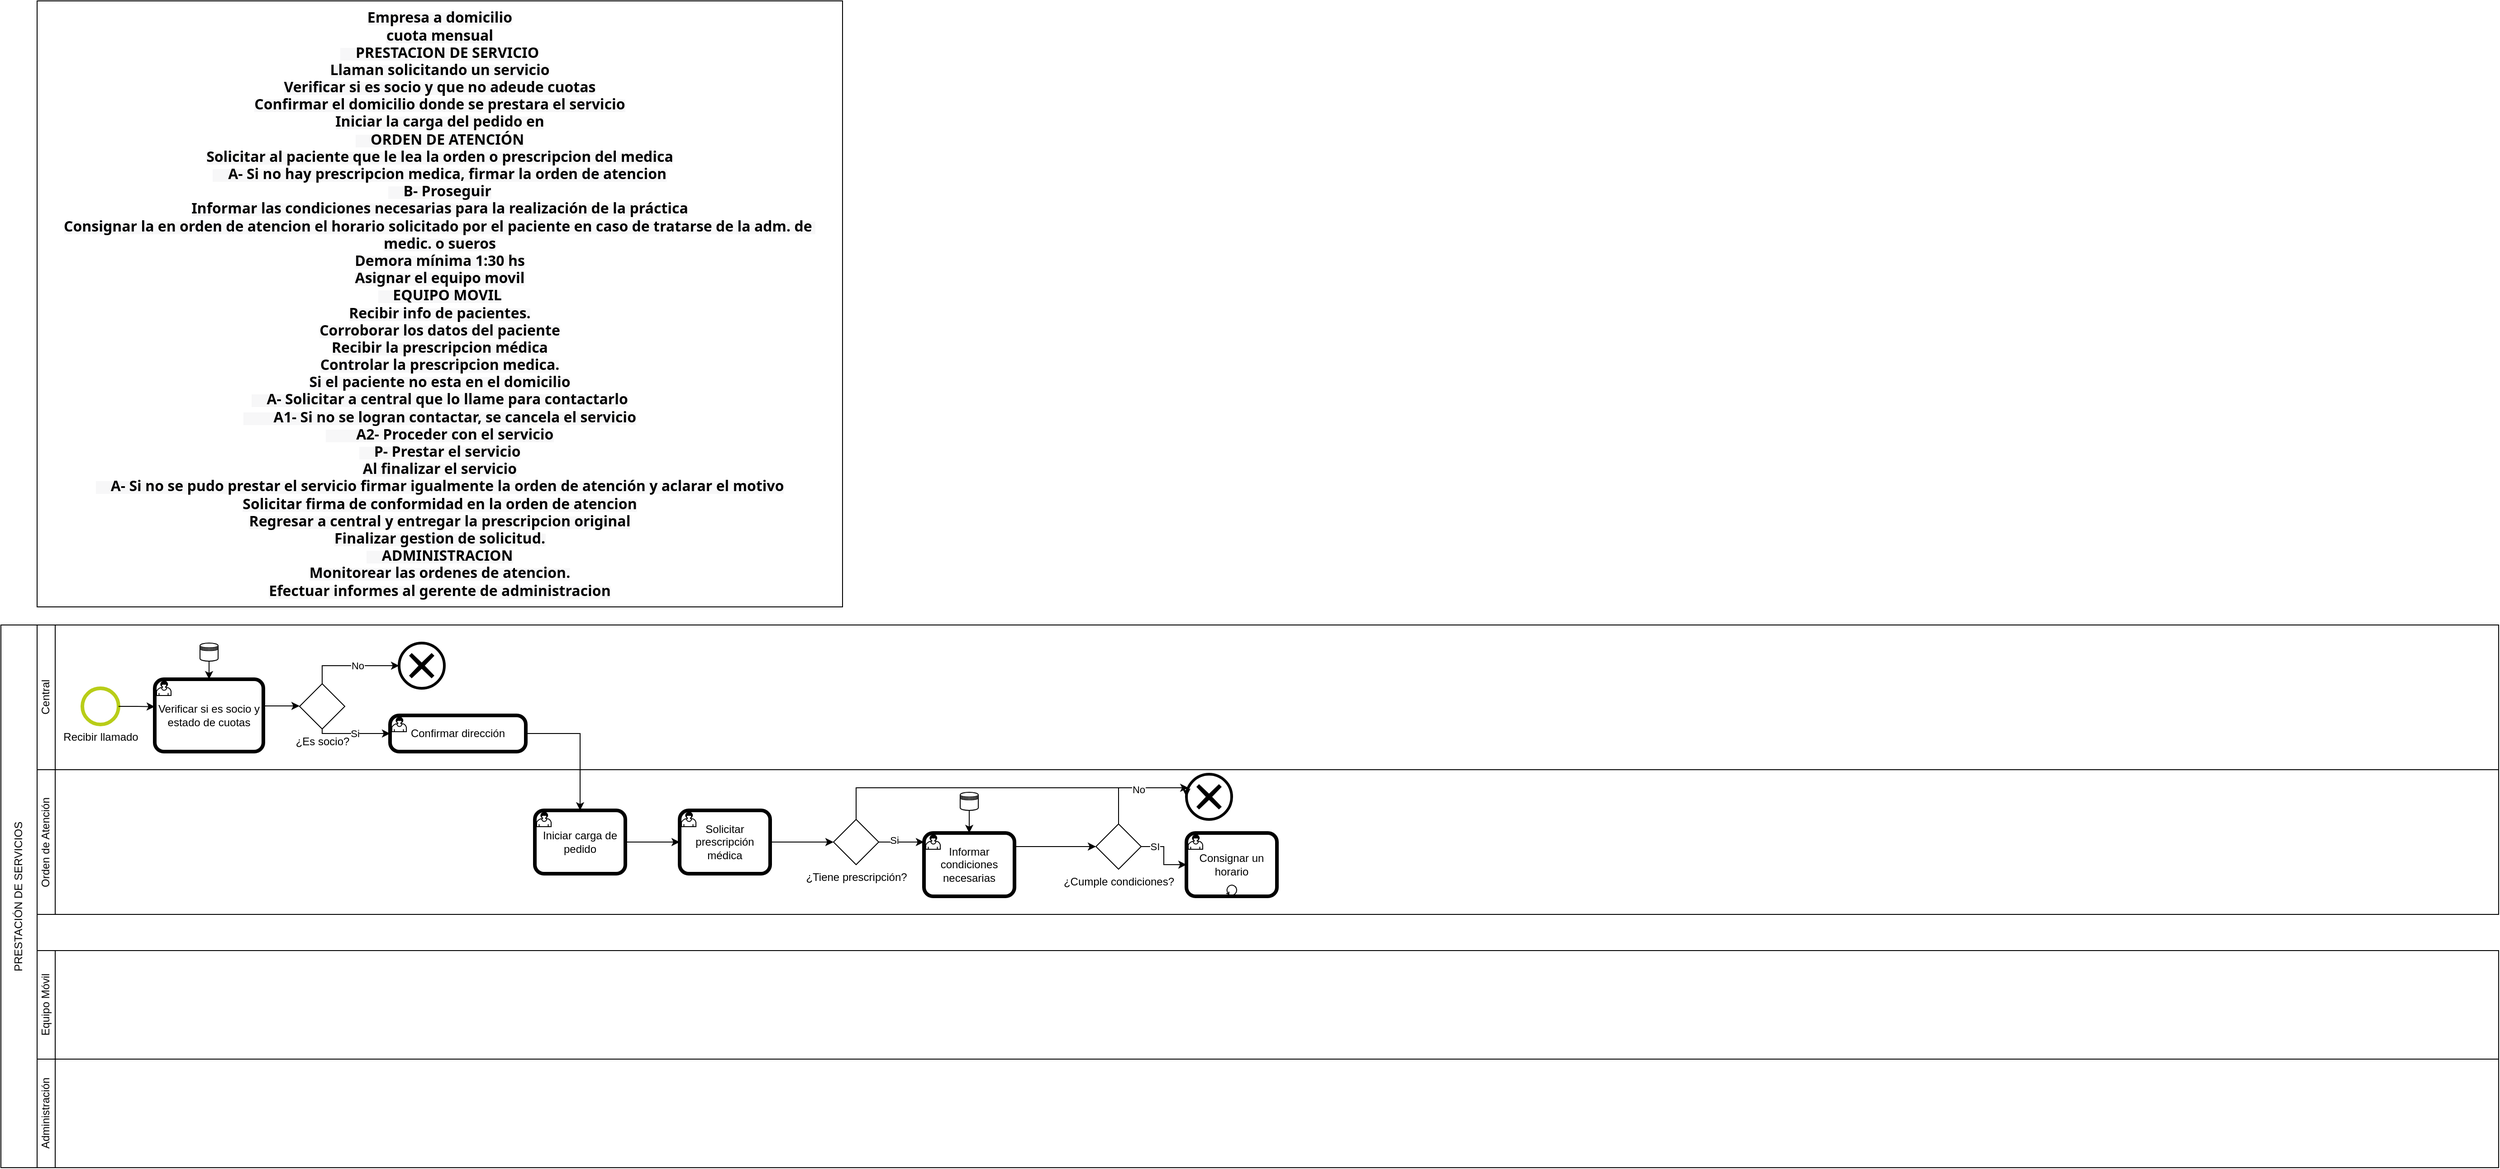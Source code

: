 <mxfile version="26.2.12">
  <diagram name="Page-1" id="2a216829-ef6e-dabb-86c1-c78162f3ba2b">
    <mxGraphModel dx="1420" dy="1886" grid="1" gridSize="10" guides="1" tooltips="1" connect="1" arrows="1" fold="1" page="1" pageScale="1" pageWidth="850" pageHeight="1100" background="none" math="0" shadow="0">
      <root>
        <mxCell id="0" />
        <mxCell id="1" parent="0" />
        <mxCell id="kCDRWN4eHYptyOttCMa9-4" value="PRESTACIÓN DE SERVICIOS" style="rounded=0;whiteSpace=wrap;html=1;flipV=1;flipH=1;direction=east;textDirection=vertical-lr;rotation=-180;" vertex="1" parent="1">
          <mxGeometry x="80" y="120" width="40" height="600" as="geometry" />
        </mxCell>
        <mxCell id="kCDRWN4eHYptyOttCMa9-5" value="" style="rounded=0;whiteSpace=wrap;html=1;" vertex="1" parent="1">
          <mxGeometry x="120" y="120" width="2720" height="160" as="geometry" />
        </mxCell>
        <mxCell id="kCDRWN4eHYptyOttCMa9-6" value="" style="rounded=0;whiteSpace=wrap;html=1;" vertex="1" parent="1">
          <mxGeometry x="140" y="280" width="2700" height="160" as="geometry" />
        </mxCell>
        <mxCell id="kCDRWN4eHYptyOttCMa9-7" value="" style="rounded=0;whiteSpace=wrap;html=1;" vertex="1" parent="1">
          <mxGeometry x="120" y="480" width="2720" height="120" as="geometry" />
        </mxCell>
        <mxCell id="kCDRWN4eHYptyOttCMa9-8" value="" style="rounded=0;whiteSpace=wrap;html=1;" vertex="1" parent="1">
          <mxGeometry x="120" y="600" width="2720" height="120" as="geometry" />
        </mxCell>
        <mxCell id="kCDRWN4eHYptyOttCMa9-9" value="Central" style="rounded=0;whiteSpace=wrap;html=1;textDirection=vertical-rl;flipH=0;flipV=0;direction=east;rotation=-180;" vertex="1" parent="1">
          <mxGeometry x="120" y="120" width="20" height="160" as="geometry" />
        </mxCell>
        <mxCell id="kCDRWN4eHYptyOttCMa9-10" value="Orden de Atención" style="rounded=0;whiteSpace=wrap;html=1;textDirection=vertical-rl;flipH=0;flipV=0;direction=east;rotation=180;" vertex="1" parent="1">
          <mxGeometry x="120" y="280" width="20" height="160" as="geometry" />
        </mxCell>
        <mxCell id="kCDRWN4eHYptyOttCMa9-11" value="Equipo Móvil" style="rounded=0;whiteSpace=wrap;html=1;textDirection=vertical-rl;flipH=0;flipV=0;direction=east;rotation=180;" vertex="1" parent="1">
          <mxGeometry x="120" y="480" width="20" height="120" as="geometry" />
        </mxCell>
        <mxCell id="kCDRWN4eHYptyOttCMa9-12" value="Administración" style="rounded=0;whiteSpace=wrap;html=1;textDirection=vertical-rl;flipH=0;flipV=0;direction=east;rotation=180;" vertex="1" parent="1">
          <mxGeometry x="120" y="600" width="20" height="120" as="geometry" />
        </mxCell>
        <mxCell id="ayf5M_BBxmVtLlnQ4Gre-3" value="Recibir llamado" style="points=[[0.145,0.145,0],[0.5,0,0],[0.855,0.145,0],[1,0.5,0],[0.855,0.855,0],[0.5,1,0],[0.145,0.855,0],[0,0.5,0]];shape=mxgraph.bpmn.event;html=1;verticalLabelPosition=bottom;labelBackgroundColor=#ffffff;verticalAlign=top;align=center;perimeter=ellipsePerimeter;outlineConnect=0;aspect=fixed;outline=standard;symbol=general;strokeColor=#b8cd18;strokeWidth=4;" vertex="1" parent="1">
          <mxGeometry x="170" y="190" width="40" height="40" as="geometry" />
        </mxCell>
        <mxCell id="ayf5M_BBxmVtLlnQ4Gre-4" value="&lt;span style=&quot;text-align: left; background-color: oklab(0.679 0.003 -0.011 / 0.078);&quot;&gt;&lt;font face=&quot;gg sans, Noto Sans, Helvetica Neue, Helvetica, Arial, sans-serif&quot;&gt;&lt;span style=&quot;font-size: 16px; white-space-collapse: break-spaces;&quot;&gt;&lt;b&gt;Empresa a domicilio&lt;br/&gt;cuota mensual&lt;br/&gt;    PRESTACION DE SERVICIO&lt;br/&gt;Llaman solicitando un servicio&lt;br/&gt;Verificar si es socio y que no adeude cuotas&lt;br/&gt;Confirmar el domicilio donde se prestara el servicio&lt;br/&gt;Iniciar la carga del pedido en&lt;br/&gt;    ORDEN DE ATENCIÓN&lt;br/&gt;Solicitar al paciente que le lea la orden o prescripcion del medica&lt;br/&gt;    A- Si no hay prescripcion medica, firmar la orden de atencion&lt;br/&gt;    B- Proseguir&lt;br/&gt;Informar las condiciones necesarias para la realización de la práctica&lt;br/&gt;Consignar la en orden de atencion el horario solicitado por el paciente en caso de tratarse de la adm. de medic. o sueros&lt;br/&gt;Demora mínima 1:30 hs&lt;/b&gt;&lt;/span&gt;&lt;/font&gt;&lt;b style=&quot;font-family: &amp;quot;gg sans&amp;quot;, &amp;quot;Noto Sans&amp;quot;, &amp;quot;Helvetica Neue&amp;quot;, Helvetica, Arial, sans-serif; font-size: 16px; white-space-collapse: break-spaces;&quot;&gt;&lt;br/&gt;Asignar el equipo movil&lt;br&gt;    EQUIPO MOVIL&lt;br&gt;Recibir info de pacientes.&lt;br&gt;Corroborar los datos del paciente&lt;br&gt;Recibir la prescripcion médica&lt;br&gt;Controlar la prescripcion medica.&lt;br&gt;Si el paciente no esta en el domicilio&lt;br&gt;    A- Solicitar a central que lo llame para contactarlo&lt;br&gt;        A1- Si no se logran contactar, se cancela el servicio&lt;br&gt;        A2- Proceder con el servicio&lt;br&gt;    P- Prestar el servicio&lt;br&gt;Al finalizar el servicio&lt;br&gt;    A- Si no se pudo prestar el servicio firmar igualmente la orden de atención y aclarar el motivo&lt;br&gt;Solicitar firma de conformidad en la orden de atencion&lt;br&gt;Regresar a central y entregar la prescripcion original&lt;br&gt;Finalizar gestion de solicitud.&lt;br&gt;    ADMINISTRACION&lt;br&gt;Monitorear las ordenes de atencion.&lt;br&gt;Efectuar informes al gerente de administracion&lt;/b&gt;&lt;/span&gt;" style="whiteSpace=wrap;html=1;" vertex="1" parent="1">
          <mxGeometry x="120" y="-570" width="890" height="670" as="geometry" />
        </mxCell>
        <mxCell id="ayf5M_BBxmVtLlnQ4Gre-5" value="Verificar si es socio y estado de cuotas" style="points=[[0.25,0,0],[0.5,0,0],[0.75,0,0],[1,0.25,0],[1,0.5,0],[1,0.75,0],[0.75,1,0],[0.5,1,0],[0.25,1,0],[0,0.75,0],[0,0.5,0],[0,0.25,0]];shape=mxgraph.bpmn.task;whiteSpace=wrap;rectStyle=rounded;size=10;html=1;container=1;expand=0;collapsible=0;bpmnShapeType=call;taskMarker=user;" vertex="1" parent="1">
          <mxGeometry x="250" y="180" width="120" height="80" as="geometry" />
        </mxCell>
        <mxCell id="ayf5M_BBxmVtLlnQ4Gre-6" style="edgeStyle=orthogonalEdgeStyle;rounded=0;orthogonalLoop=1;jettySize=auto;html=1;entryX=0;entryY=0.379;entryDx=0;entryDy=0;entryPerimeter=0;" edge="1" parent="1" source="ayf5M_BBxmVtLlnQ4Gre-3" target="ayf5M_BBxmVtLlnQ4Gre-5">
          <mxGeometry relative="1" as="geometry" />
        </mxCell>
        <mxCell id="ayf5M_BBxmVtLlnQ4Gre-37" style="edgeStyle=orthogonalEdgeStyle;rounded=0;orthogonalLoop=1;jettySize=auto;html=1;" edge="1" parent="1" source="ayf5M_BBxmVtLlnQ4Gre-7" target="ayf5M_BBxmVtLlnQ4Gre-5">
          <mxGeometry relative="1" as="geometry" />
        </mxCell>
        <mxCell id="ayf5M_BBxmVtLlnQ4Gre-7" value="" style="shape=datastore;html=1;labelPosition=center;verticalLabelPosition=bottom;align=center;verticalAlign=top;" vertex="1" parent="1">
          <mxGeometry x="300" y="140" width="20" height="20" as="geometry" />
        </mxCell>
        <mxCell id="ayf5M_BBxmVtLlnQ4Gre-9" value="¿Es socio?" style="points=[[0.25,0.25,0],[0.5,0,0],[0.75,0.25,0],[1,0.5,0],[0.75,0.75,0],[0.5,1,0],[0.25,0.75,0],[0,0.5,0]];shape=mxgraph.bpmn.gateway2;html=1;verticalLabelPosition=bottom;labelBackgroundColor=#ffffff;verticalAlign=top;align=center;perimeter=rhombusPerimeter;outlineConnect=0;outline=none;symbol=none;" vertex="1" parent="1">
          <mxGeometry x="410" y="185" width="50" height="50" as="geometry" />
        </mxCell>
        <mxCell id="ayf5M_BBxmVtLlnQ4Gre-10" style="edgeStyle=orthogonalEdgeStyle;rounded=0;orthogonalLoop=1;jettySize=auto;html=1;entryX=0;entryY=0.5;entryDx=0;entryDy=0;entryPerimeter=0;exitX=1.014;exitY=0.369;exitDx=0;exitDy=0;exitPerimeter=0;" edge="1" parent="1" source="ayf5M_BBxmVtLlnQ4Gre-5" target="ayf5M_BBxmVtLlnQ4Gre-9">
          <mxGeometry relative="1" as="geometry" />
        </mxCell>
        <mxCell id="ayf5M_BBxmVtLlnQ4Gre-12" value="" style="points=[[0.145,0.145,0],[0.5,0,0],[0.855,0.145,0],[1,0.5,0],[0.855,0.855,0],[0.5,1,0],[0.145,0.855,0],[0,0.5,0]];shape=mxgraph.bpmn.event;html=1;verticalLabelPosition=bottom;labelBackgroundColor=#ffffff;verticalAlign=top;align=center;perimeter=ellipsePerimeter;outlineConnect=0;aspect=fixed;outline=end;symbol=cancel;" vertex="1" parent="1">
          <mxGeometry x="520" y="140" width="50" height="50" as="geometry" />
        </mxCell>
        <mxCell id="ayf5M_BBxmVtLlnQ4Gre-13" style="edgeStyle=orthogonalEdgeStyle;rounded=0;orthogonalLoop=1;jettySize=auto;html=1;entryX=0;entryY=0.5;entryDx=0;entryDy=0;entryPerimeter=0;exitX=0.5;exitY=0;exitDx=0;exitDy=0;exitPerimeter=0;" edge="1" parent="1" source="ayf5M_BBxmVtLlnQ4Gre-9" target="ayf5M_BBxmVtLlnQ4Gre-12">
          <mxGeometry relative="1" as="geometry" />
        </mxCell>
        <mxCell id="ayf5M_BBxmVtLlnQ4Gre-14" value="No" style="edgeLabel;html=1;align=center;verticalAlign=middle;resizable=0;points=[];" connectable="0" vertex="1" parent="ayf5M_BBxmVtLlnQ4Gre-13">
          <mxGeometry x="0.11" relative="1" as="geometry">
            <mxPoint as="offset" />
          </mxGeometry>
        </mxCell>
        <mxCell id="ayf5M_BBxmVtLlnQ4Gre-21" style="edgeStyle=orthogonalEdgeStyle;rounded=0;orthogonalLoop=1;jettySize=auto;html=1;" edge="1" parent="1" source="ayf5M_BBxmVtLlnQ4Gre-15" target="ayf5M_BBxmVtLlnQ4Gre-20">
          <mxGeometry relative="1" as="geometry" />
        </mxCell>
        <mxCell id="ayf5M_BBxmVtLlnQ4Gre-15" value="Confirmar dirección" style="points=[[0.25,0,0],[0.5,0,0],[0.75,0,0],[1,0.25,0],[1,0.5,0],[1,0.75,0],[0.75,1,0],[0.5,1,0],[0.25,1,0],[0,0.75,0],[0,0.5,0],[0,0.25,0]];shape=mxgraph.bpmn.task;whiteSpace=wrap;rectStyle=rounded;size=10;html=1;container=1;expand=0;collapsible=0;bpmnShapeType=call;taskMarker=user;" vertex="1" parent="1">
          <mxGeometry x="510" y="220" width="150" height="40" as="geometry" />
        </mxCell>
        <mxCell id="ayf5M_BBxmVtLlnQ4Gre-16" style="edgeStyle=orthogonalEdgeStyle;rounded=0;orthogonalLoop=1;jettySize=auto;html=1;entryX=0;entryY=0.5;entryDx=0;entryDy=0;entryPerimeter=0;" edge="1" parent="1" source="ayf5M_BBxmVtLlnQ4Gre-9" target="ayf5M_BBxmVtLlnQ4Gre-15">
          <mxGeometry relative="1" as="geometry">
            <Array as="points">
              <mxPoint x="435" y="240" />
            </Array>
          </mxGeometry>
        </mxCell>
        <mxCell id="ayf5M_BBxmVtLlnQ4Gre-19" value="Si" style="edgeLabel;html=1;align=center;verticalAlign=middle;resizable=0;points=[];" connectable="0" vertex="1" parent="ayf5M_BBxmVtLlnQ4Gre-16">
          <mxGeometry x="-0.169" y="-3" relative="1" as="geometry">
            <mxPoint x="8" y="-3" as="offset" />
          </mxGeometry>
        </mxCell>
        <mxCell id="ayf5M_BBxmVtLlnQ4Gre-20" value="Iniciar carga de pedido" style="points=[[0.25,0,0],[0.5,0,0],[0.75,0,0],[1,0.25,0],[1,0.5,0],[1,0.75,0],[0.75,1,0],[0.5,1,0],[0.25,1,0],[0,0.75,0],[0,0.5,0],[0,0.25,0]];shape=mxgraph.bpmn.task;whiteSpace=wrap;rectStyle=rounded;size=10;html=1;container=1;expand=0;collapsible=0;bpmnShapeType=call;taskMarker=user;" vertex="1" parent="1">
          <mxGeometry x="670" y="325" width="100" height="70" as="geometry" />
        </mxCell>
        <mxCell id="ayf5M_BBxmVtLlnQ4Gre-25" style="edgeStyle=orthogonalEdgeStyle;rounded=0;orthogonalLoop=1;jettySize=auto;html=1;" edge="1" parent="1" source="ayf5M_BBxmVtLlnQ4Gre-22" target="ayf5M_BBxmVtLlnQ4Gre-24">
          <mxGeometry relative="1" as="geometry" />
        </mxCell>
        <mxCell id="ayf5M_BBxmVtLlnQ4Gre-22" value="Solicitar prescripción médica" style="points=[[0.25,0,0],[0.5,0,0],[0.75,0,0],[1,0.25,0],[1,0.5,0],[1,0.75,0],[0.75,1,0],[0.5,1,0],[0.25,1,0],[0,0.75,0],[0,0.5,0],[0,0.25,0]];shape=mxgraph.bpmn.task;whiteSpace=wrap;rectStyle=rounded;size=10;html=1;container=1;expand=0;collapsible=0;bpmnShapeType=call;taskMarker=user;" vertex="1" parent="1">
          <mxGeometry x="830" y="325" width="100" height="70" as="geometry" />
        </mxCell>
        <mxCell id="ayf5M_BBxmVtLlnQ4Gre-23" style="edgeStyle=orthogonalEdgeStyle;rounded=0;orthogonalLoop=1;jettySize=auto;html=1;entryX=0;entryY=0.5;entryDx=0;entryDy=0;entryPerimeter=0;" edge="1" parent="1" source="ayf5M_BBxmVtLlnQ4Gre-20" target="ayf5M_BBxmVtLlnQ4Gre-22">
          <mxGeometry relative="1" as="geometry" />
        </mxCell>
        <mxCell id="ayf5M_BBxmVtLlnQ4Gre-27" style="edgeStyle=orthogonalEdgeStyle;rounded=0;orthogonalLoop=1;jettySize=auto;html=1;" edge="1" parent="1" source="ayf5M_BBxmVtLlnQ4Gre-24" target="ayf5M_BBxmVtLlnQ4Gre-43">
          <mxGeometry relative="1" as="geometry">
            <mxPoint x="1100" y="315" as="targetPoint" />
            <Array as="points">
              <mxPoint x="1025" y="300" />
            </Array>
          </mxGeometry>
        </mxCell>
        <mxCell id="ayf5M_BBxmVtLlnQ4Gre-32" style="edgeStyle=orthogonalEdgeStyle;rounded=0;orthogonalLoop=1;jettySize=auto;html=1;" edge="1" parent="1" source="ayf5M_BBxmVtLlnQ4Gre-24" target="ayf5M_BBxmVtLlnQ4Gre-31">
          <mxGeometry relative="1" as="geometry">
            <Array as="points">
              <mxPoint x="1080" y="360" />
              <mxPoint x="1080" y="360" />
            </Array>
          </mxGeometry>
        </mxCell>
        <mxCell id="ayf5M_BBxmVtLlnQ4Gre-33" value="Si" style="edgeLabel;html=1;align=center;verticalAlign=middle;resizable=0;points=[];" connectable="0" vertex="1" parent="ayf5M_BBxmVtLlnQ4Gre-32">
          <mxGeometry x="-0.333" y="2" relative="1" as="geometry">
            <mxPoint as="offset" />
          </mxGeometry>
        </mxCell>
        <mxCell id="ayf5M_BBxmVtLlnQ4Gre-24" value="¿Tiene prescripción?" style="points=[[0.25,0.25,0],[0.5,0,0],[0.75,0.25,0],[1,0.5,0],[0.75,0.75,0],[0.5,1,0],[0.25,0.75,0],[0,0.5,0]];shape=mxgraph.bpmn.gateway2;html=1;verticalLabelPosition=bottom;labelBackgroundColor=#ffffff;verticalAlign=top;align=center;perimeter=rhombusPerimeter;outlineConnect=0;outline=none;symbol=none;" vertex="1" parent="1">
          <mxGeometry x="1000" y="335" width="50" height="50" as="geometry" />
        </mxCell>
        <mxCell id="ayf5M_BBxmVtLlnQ4Gre-40" style="edgeStyle=orthogonalEdgeStyle;rounded=0;orthogonalLoop=1;jettySize=auto;html=1;" edge="1" parent="1" source="ayf5M_BBxmVtLlnQ4Gre-31" target="ayf5M_BBxmVtLlnQ4Gre-39">
          <mxGeometry relative="1" as="geometry">
            <Array as="points">
              <mxPoint x="1220" y="365" />
              <mxPoint x="1220" y="365" />
            </Array>
          </mxGeometry>
        </mxCell>
        <mxCell id="ayf5M_BBxmVtLlnQ4Gre-31" value="Informar condiciones necesarias" style="points=[[0.25,0,0],[0.5,0,0],[0.75,0,0],[1,0.25,0],[1,0.5,0],[1,0.75,0],[0.75,1,0],[0.5,1,0],[0.25,1,0],[0,0.75,0],[0,0.5,0],[0,0.25,0]];shape=mxgraph.bpmn.task;whiteSpace=wrap;rectStyle=rounded;size=10;html=1;container=1;expand=0;collapsible=0;bpmnShapeType=call;taskMarker=user;" vertex="1" parent="1">
          <mxGeometry x="1100" y="350" width="100" height="70" as="geometry" />
        </mxCell>
        <mxCell id="ayf5M_BBxmVtLlnQ4Gre-48" style="edgeStyle=orthogonalEdgeStyle;rounded=0;orthogonalLoop=1;jettySize=auto;html=1;" edge="1" parent="1" source="ayf5M_BBxmVtLlnQ4Gre-34" target="ayf5M_BBxmVtLlnQ4Gre-31">
          <mxGeometry relative="1" as="geometry" />
        </mxCell>
        <mxCell id="ayf5M_BBxmVtLlnQ4Gre-34" value="" style="shape=datastore;html=1;labelPosition=center;verticalLabelPosition=bottom;align=center;verticalAlign=top;" vertex="1" parent="1">
          <mxGeometry x="1140" y="305" width="20" height="20" as="geometry" />
        </mxCell>
        <mxCell id="ayf5M_BBxmVtLlnQ4Gre-39" value="¿Cumple condiciones?" style="points=[[0.25,0.25,0],[0.5,0,0],[0.75,0.25,0],[1,0.5,0],[0.75,0.75,0],[0.5,1,0],[0.25,0.75,0],[0,0.5,0]];shape=mxgraph.bpmn.gateway2;html=1;verticalLabelPosition=bottom;labelBackgroundColor=#ffffff;verticalAlign=top;align=center;perimeter=rhombusPerimeter;outlineConnect=0;outline=none;symbol=none;" vertex="1" parent="1">
          <mxGeometry x="1290" y="340" width="50" height="50" as="geometry" />
        </mxCell>
        <mxCell id="ayf5M_BBxmVtLlnQ4Gre-43" value="" style="points=[[0.145,0.145,0],[0.5,0,0],[0.855,0.145,0],[1,0.5,0],[0.855,0.855,0],[0.5,1,0],[0.145,0.855,0],[0,0.5,0]];shape=mxgraph.bpmn.event;html=1;verticalLabelPosition=bottom;labelBackgroundColor=#ffffff;verticalAlign=top;align=center;perimeter=ellipsePerimeter;outlineConnect=0;aspect=fixed;outline=end;symbol=cancel;" vertex="1" parent="1">
          <mxGeometry x="1390" y="285" width="50" height="50" as="geometry" />
        </mxCell>
        <mxCell id="ayf5M_BBxmVtLlnQ4Gre-44" style="edgeStyle=orthogonalEdgeStyle;rounded=0;orthogonalLoop=1;jettySize=auto;html=1;entryX=0;entryY=0.5;entryDx=0;entryDy=0;entryPerimeter=0;" edge="1" parent="1" source="ayf5M_BBxmVtLlnQ4Gre-39" target="ayf5M_BBxmVtLlnQ4Gre-43">
          <mxGeometry relative="1" as="geometry">
            <Array as="points">
              <mxPoint x="1315" y="300" />
              <mxPoint x="1390" y="300" />
            </Array>
          </mxGeometry>
        </mxCell>
        <mxCell id="ayf5M_BBxmVtLlnQ4Gre-45" value="No" style="edgeLabel;html=1;align=center;verticalAlign=middle;resizable=0;points=[];" connectable="0" vertex="1" parent="ayf5M_BBxmVtLlnQ4Gre-44">
          <mxGeometry x="-0.017" y="-2" relative="1" as="geometry">
            <mxPoint as="offset" />
          </mxGeometry>
        </mxCell>
        <mxCell id="ayf5M_BBxmVtLlnQ4Gre-51" value="" style="group" connectable="0" vertex="1" parent="1">
          <mxGeometry x="1390" y="350" width="160" height="70" as="geometry" />
        </mxCell>
        <mxCell id="ayf5M_BBxmVtLlnQ4Gre-50" value="" style="points=[[0.25,0,0],[0.5,0,0],[0.75,0,0],[1,0.25,0],[1,0.5,0],[1,0.75,0],[0.75,1,0],[0.5,1,0],[0.25,1,0],[0,0.75,0],[0,0.5,0],[0,0.25,0]];shape=mxgraph.bpmn.task;whiteSpace=wrap;rectStyle=rounded;size=10;html=1;container=1;expand=0;collapsible=0;taskMarker=abstract;isLoopStandard=1;fillColor=none;" vertex="1" parent="ayf5M_BBxmVtLlnQ4Gre-51">
          <mxGeometry width="100" height="70" as="geometry" />
        </mxCell>
        <mxCell id="ayf5M_BBxmVtLlnQ4Gre-49" value="Consignar un horario" style="points=[[0.25,0,0],[0.5,0,0],[0.75,0,0],[1,0.25,0],[1,0.5,0],[1,0.75,0],[0.75,1,0],[0.5,1,0],[0.25,1,0],[0,0.75,0],[0,0.5,0],[0,0.25,0]];shape=mxgraph.bpmn.task;whiteSpace=wrap;rectStyle=rounded;size=10;html=1;container=1;expand=0;collapsible=0;bpmnShapeType=call;taskMarker=user;fillColor=none;" vertex="1" parent="ayf5M_BBxmVtLlnQ4Gre-51">
          <mxGeometry width="100" height="70" as="geometry" />
        </mxCell>
        <mxCell id="ayf5M_BBxmVtLlnQ4Gre-53" style="edgeStyle=orthogonalEdgeStyle;rounded=0;orthogonalLoop=1;jettySize=auto;html=1;entryX=0;entryY=0.5;entryDx=0;entryDy=0;entryPerimeter=0;" edge="1" parent="1" source="ayf5M_BBxmVtLlnQ4Gre-39" target="ayf5M_BBxmVtLlnQ4Gre-49">
          <mxGeometry relative="1" as="geometry" />
        </mxCell>
        <mxCell id="ayf5M_BBxmVtLlnQ4Gre-54" value="SI" style="edgeLabel;html=1;align=center;verticalAlign=middle;resizable=0;points=[];" connectable="0" vertex="1" parent="ayf5M_BBxmVtLlnQ4Gre-53">
          <mxGeometry x="-0.571" relative="1" as="geometry">
            <mxPoint as="offset" />
          </mxGeometry>
        </mxCell>
      </root>
    </mxGraphModel>
  </diagram>
</mxfile>
